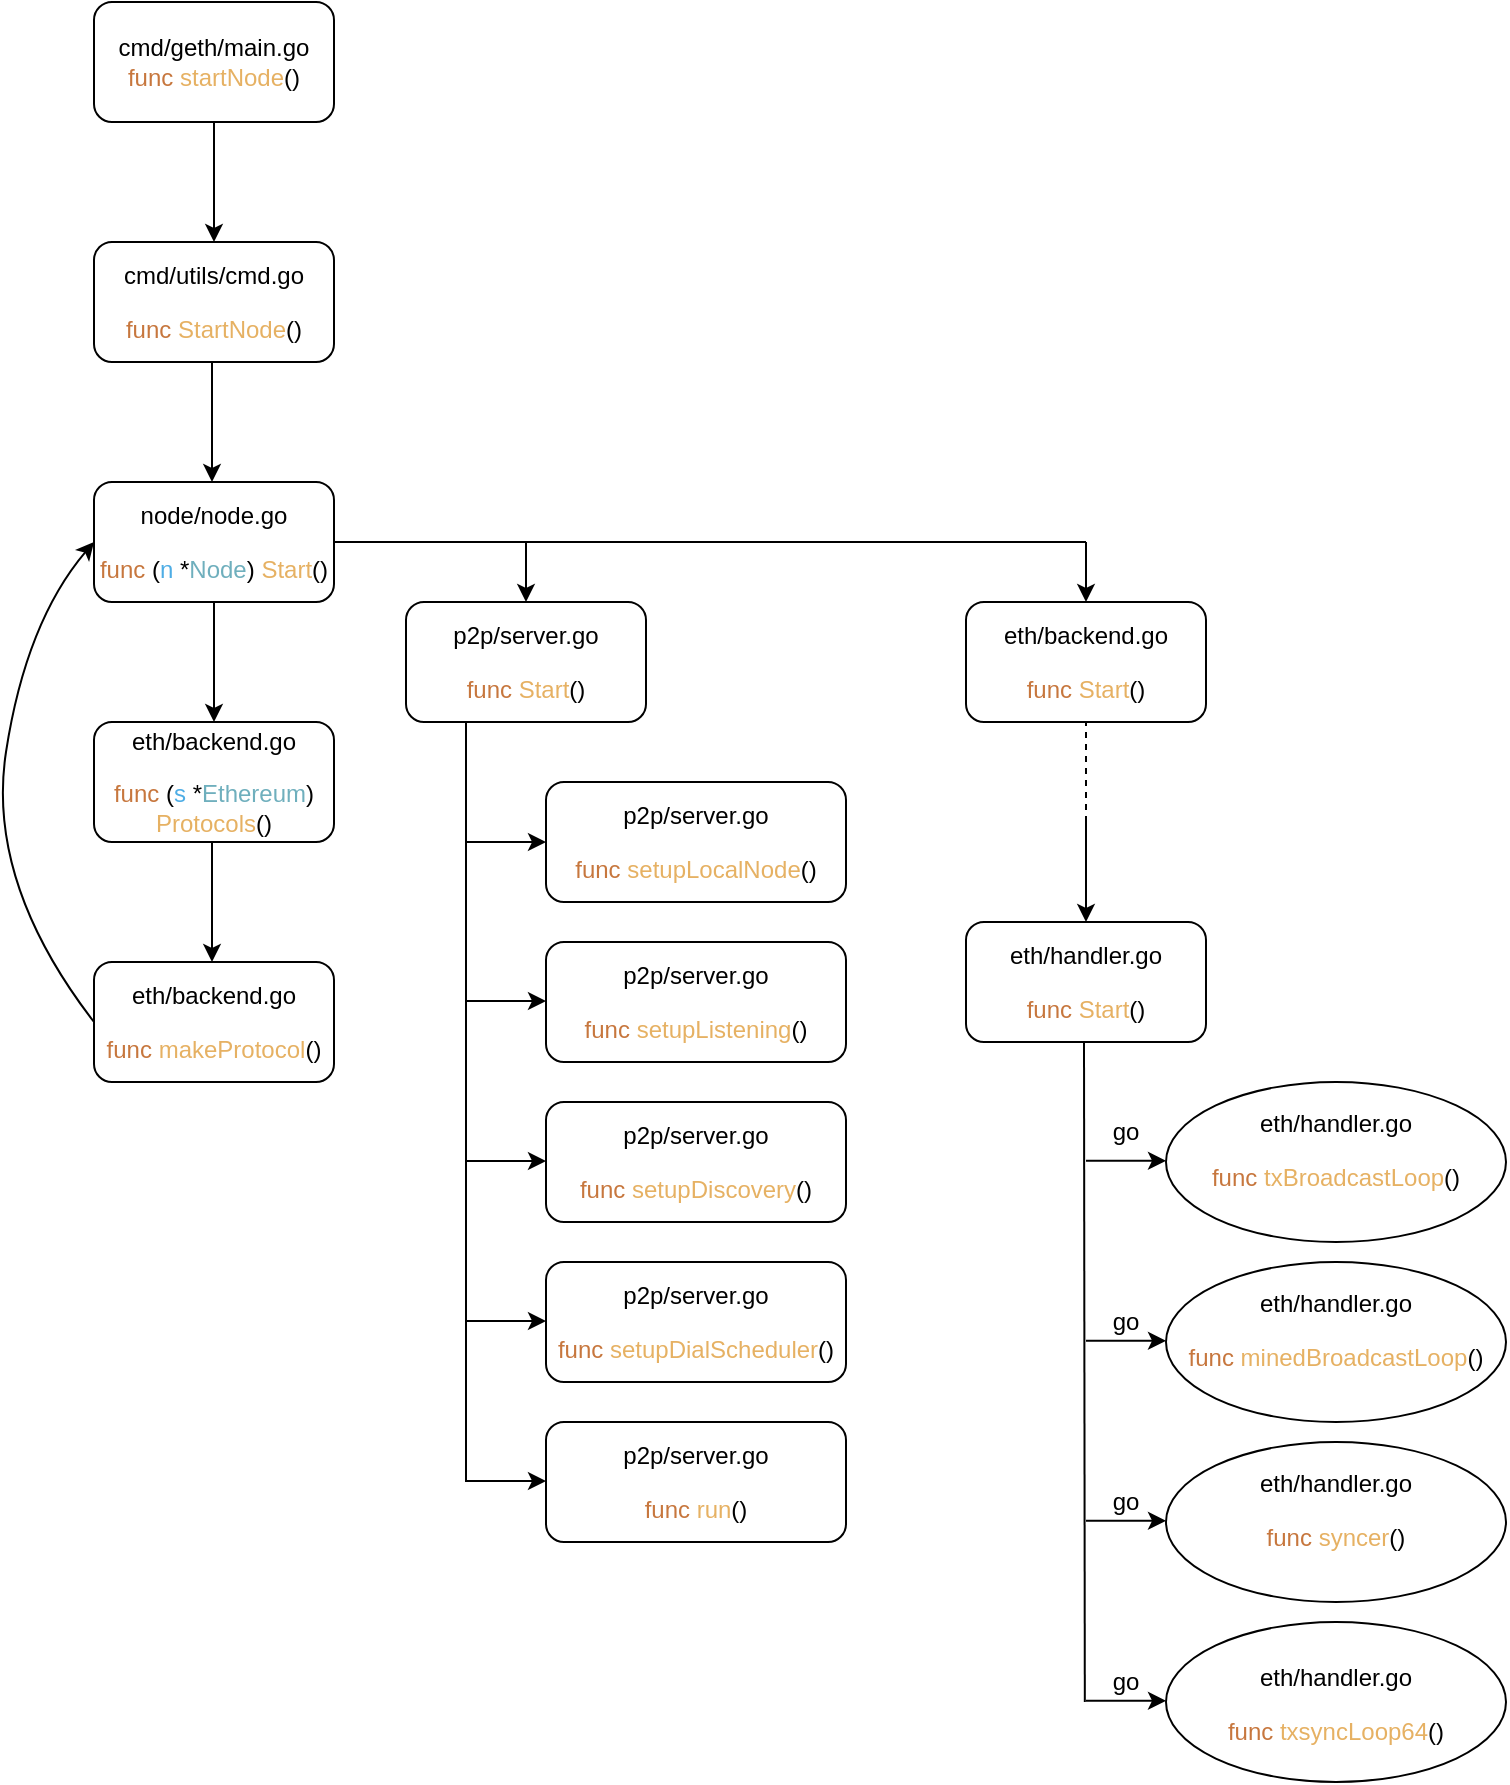 <mxfile version="13.1.6" type="device"><diagram id="lccT-KiCyup8RdlAhuo9" name="Page-1"><mxGraphModel dx="1106" dy="662" grid="1" gridSize="10" guides="1" tooltips="1" connect="1" arrows="1" fold="1" page="1" pageScale="1" pageWidth="827" pageHeight="1169" math="0" shadow="0"><root><mxCell id="0"/><mxCell id="1" parent="0"/><mxCell id="bSfBhEe7BgF3PDcEk5Ki-1" value="&lt;p&gt;cmd/geth/main.go&lt;br&gt;&lt;span style=&quot;color: rgb(199 , 119 , 62)&quot;&gt;func &lt;/span&gt;&lt;span style=&quot;color: rgb(230 , 177 , 99)&quot;&gt;startNode&lt;/span&gt;()&lt;/p&gt;" style="rounded=1;whiteSpace=wrap;html=1;" parent="1" vertex="1"><mxGeometry x="54" y="20" width="120" height="60" as="geometry"/></mxCell><mxCell id="bSfBhEe7BgF3PDcEk5Ki-2" value="" style="endArrow=classic;html=1;" parent="1" edge="1"><mxGeometry width="50" height="50" relative="1" as="geometry"><mxPoint x="114" y="80" as="sourcePoint"/><mxPoint x="114" y="140" as="targetPoint"/><Array as="points"><mxPoint x="114" y="100"/><mxPoint x="114" y="110"/></Array></mxGeometry></mxCell><mxCell id="bSfBhEe7BgF3PDcEk5Ki-3" value="&lt;p&gt;cmd/utils/cmd.go&lt;br&gt;&lt;/p&gt;&lt;p&gt;&lt;span style=&quot;color: rgb(199 , 119 , 62)&quot;&gt;func &lt;/span&gt;&lt;span style=&quot;color: rgb(230 , 177 , 99)&quot;&gt;StartNode&lt;/span&gt;()&lt;/p&gt;" style="rounded=1;whiteSpace=wrap;html=1;" parent="1" vertex="1"><mxGeometry x="54" y="140" width="120" height="60" as="geometry"/></mxCell><mxCell id="bSfBhEe7BgF3PDcEk5Ki-6" value="" style="endArrow=classic;html=1;" parent="1" edge="1"><mxGeometry width="50" height="50" relative="1" as="geometry"><mxPoint x="113" y="200" as="sourcePoint"/><mxPoint x="113" y="260" as="targetPoint"/><Array as="points"><mxPoint x="113" y="220"/><mxPoint x="113" y="230"/></Array></mxGeometry></mxCell><mxCell id="bSfBhEe7BgF3PDcEk5Ki-7" value="&lt;p&gt;node/node.go&lt;br&gt;&lt;/p&gt;&lt;p&gt;&lt;span style=&quot;color: rgb(199 , 119 , 62)&quot;&gt;func &lt;/span&gt;(&lt;span style=&quot;color: rgb(78 , 173 , 229)&quot;&gt;n &lt;/span&gt;*&lt;span style=&quot;color: rgb(111 , 175 , 189)&quot;&gt;Node&lt;/span&gt;) &lt;span style=&quot;color: rgb(230 , 177 , 99)&quot;&gt;Start&lt;/span&gt;()&lt;/p&gt;" style="rounded=1;whiteSpace=wrap;html=1;" parent="1" vertex="1"><mxGeometry x="54" y="260" width="120" height="60" as="geometry"/></mxCell><mxCell id="bSfBhEe7BgF3PDcEk5Ki-8" value="&lt;p&gt;eth/backend.go&lt;br&gt;&lt;/p&gt;&lt;p&gt;&lt;span style=&quot;color: rgb(199 , 119 , 62)&quot;&gt;func &lt;/span&gt;(&lt;span style=&quot;color: rgb(78 , 173 , 229)&quot;&gt;s &lt;/span&gt;*&lt;span style=&quot;color: rgb(111 , 175 , 189)&quot;&gt;Ethereum&lt;/span&gt;) &lt;span style=&quot;color: rgb(230 , 177 , 99)&quot;&gt;Protocols&lt;/span&gt;()&lt;/p&gt;" style="rounded=1;whiteSpace=wrap;html=1;" parent="1" vertex="1"><mxGeometry x="54" y="380" width="120" height="60" as="geometry"/></mxCell><mxCell id="bSfBhEe7BgF3PDcEk5Ki-9" value="" style="endArrow=classic;html=1;" parent="1" edge="1"><mxGeometry width="50" height="50" relative="1" as="geometry"><mxPoint x="114" y="320" as="sourcePoint"/><mxPoint x="114" y="380" as="targetPoint"/><Array as="points"><mxPoint x="114" y="340"/><mxPoint x="114" y="350"/></Array></mxGeometry></mxCell><mxCell id="bSfBhEe7BgF3PDcEk5Ki-12" value="&lt;p&gt;eth/backend.go&lt;br&gt;&lt;/p&gt;&lt;p&gt;&lt;span style=&quot;text-align: left ; color: rgb(199 , 119 , 62)&quot;&gt;func&lt;/span&gt;&lt;span style=&quot;text-align: left&quot;&gt;&amp;nbsp;&lt;/span&gt;&lt;span style=&quot;text-align: left ; color: rgb(230 , 177 , 99)&quot;&gt;makeProtocol&lt;/span&gt;&lt;span style=&quot;text-align: left&quot;&gt;()&lt;/span&gt;&lt;br&gt;&lt;/p&gt;" style="rounded=1;whiteSpace=wrap;html=1;" parent="1" vertex="1"><mxGeometry x="54" y="500" width="120" height="60" as="geometry"/></mxCell><mxCell id="bSfBhEe7BgF3PDcEk5Ki-13" value="" style="endArrow=classic;html=1;" parent="1" edge="1"><mxGeometry width="50" height="50" relative="1" as="geometry"><mxPoint x="113" y="440" as="sourcePoint"/><mxPoint x="113" y="500" as="targetPoint"/><Array as="points"><mxPoint x="113" y="460"/><mxPoint x="113" y="470"/></Array></mxGeometry></mxCell><mxCell id="bSfBhEe7BgF3PDcEk5Ki-14" value="" style="curved=1;endArrow=classic;html=1;exitX=0;exitY=0.5;exitDx=0;exitDy=0;entryX=0;entryY=0.5;entryDx=0;entryDy=0;" parent="1" source="bSfBhEe7BgF3PDcEk5Ki-12" target="bSfBhEe7BgF3PDcEk5Ki-7" edge="1"><mxGeometry width="50" height="50" relative="1" as="geometry"><mxPoint x="-90" y="560" as="sourcePoint"/><mxPoint x="10" y="180" as="targetPoint"/><Array as="points"><mxPoint y="460"/><mxPoint x="20" y="330"/></Array></mxGeometry></mxCell><mxCell id="bSfBhEe7BgF3PDcEk5Ki-16" value="&lt;p&gt;p2p/server.go&lt;br&gt;&lt;/p&gt;&lt;p&gt;&lt;span style=&quot;color: rgb(199 , 119 , 62)&quot;&gt;func&amp;nbsp;&lt;/span&gt;&lt;span style=&quot;color: rgb(230 , 177 , 99)&quot;&gt;Start&lt;/span&gt;()&lt;/p&gt;" style="rounded=1;whiteSpace=wrap;html=1;" parent="1" vertex="1"><mxGeometry x="210" y="320" width="120" height="60" as="geometry"/></mxCell><mxCell id="bSfBhEe7BgF3PDcEk5Ki-18" value="&lt;p&gt;p2p/server.go&lt;br&gt;&lt;/p&gt;&lt;p&gt;&lt;span style=&quot;color: rgb(199 , 119 , 62)&quot;&gt;func&lt;/span&gt;&amp;nbsp;&lt;span style=&quot;color: rgb(230 , 177 , 99)&quot;&gt;setupLocalNode&lt;/span&gt;()&lt;/p&gt;" style="rounded=1;whiteSpace=wrap;html=1;" parent="1" vertex="1"><mxGeometry x="280" y="410" width="150" height="60" as="geometry"/></mxCell><mxCell id="bSfBhEe7BgF3PDcEk5Ki-20" value="&lt;p&gt;p2p/server.go&lt;br&gt;&lt;/p&gt;&lt;p&gt;&lt;span style=&quot;color: rgb(199 , 119 , 62)&quot;&gt;func&lt;/span&gt;&amp;nbsp;&lt;span style=&quot;color: rgb(230 , 177 , 99)&quot;&gt;setupListening&lt;/span&gt;()&lt;/p&gt;" style="rounded=1;whiteSpace=wrap;html=1;" parent="1" vertex="1"><mxGeometry x="280" y="490" width="150" height="60" as="geometry"/></mxCell><mxCell id="bSfBhEe7BgF3PDcEk5Ki-21" value="" style="endArrow=none;html=1;entryX=0.25;entryY=1;entryDx=0;entryDy=0;" parent="1" target="bSfBhEe7BgF3PDcEk5Ki-16" edge="1"><mxGeometry width="50" height="50" relative="1" as="geometry"><mxPoint x="240" y="760" as="sourcePoint"/><mxPoint x="260" y="415" as="targetPoint"/></mxGeometry></mxCell><mxCell id="bSfBhEe7BgF3PDcEk5Ki-24" value="" style="endArrow=classic;html=1;" parent="1" edge="1"><mxGeometry width="50" height="50" relative="1" as="geometry"><mxPoint x="240" y="440" as="sourcePoint"/><mxPoint x="280" y="440" as="targetPoint"/></mxGeometry></mxCell><mxCell id="bSfBhEe7BgF3PDcEk5Ki-25" value="" style="endArrow=classic;html=1;" parent="1" edge="1"><mxGeometry width="50" height="50" relative="1" as="geometry"><mxPoint x="240" y="519.5" as="sourcePoint"/><mxPoint x="280" y="519.5" as="targetPoint"/></mxGeometry></mxCell><mxCell id="bSfBhEe7BgF3PDcEk5Ki-29" value="&lt;p&gt;p2p/server.go&lt;br&gt;&lt;/p&gt;&lt;p&gt;&lt;span style=&quot;color: rgb(199 , 119 , 62)&quot;&gt;func&lt;/span&gt;&amp;nbsp;&lt;span style=&quot;color: rgb(230 , 177 , 99)&quot;&gt;setupDiscovery&lt;/span&gt;()&lt;/p&gt;" style="rounded=1;whiteSpace=wrap;html=1;" parent="1" vertex="1"><mxGeometry x="280" y="570" width="150" height="60" as="geometry"/></mxCell><mxCell id="bSfBhEe7BgF3PDcEk5Ki-31" value="&lt;p&gt;p2p/server.go&lt;br&gt;&lt;/p&gt;&lt;p&gt;&lt;span style=&quot;color: rgb(199 , 119 , 62)&quot;&gt;func&lt;/span&gt;&amp;nbsp;&lt;span style=&quot;color: rgb(230 , 177 , 99)&quot;&gt;setupDialScheduler&lt;/span&gt;()&lt;/p&gt;" style="rounded=1;whiteSpace=wrap;html=1;" parent="1" vertex="1"><mxGeometry x="280" y="650" width="150" height="60" as="geometry"/></mxCell><mxCell id="bSfBhEe7BgF3PDcEk5Ki-32" value="" style="endArrow=classic;html=1;" parent="1" edge="1"><mxGeometry width="50" height="50" relative="1" as="geometry"><mxPoint x="240" y="599.5" as="sourcePoint"/><mxPoint x="280" y="599.5" as="targetPoint"/></mxGeometry></mxCell><mxCell id="bSfBhEe7BgF3PDcEk5Ki-33" value="" style="endArrow=classic;html=1;" parent="1" edge="1"><mxGeometry width="50" height="50" relative="1" as="geometry"><mxPoint x="240" y="679.5" as="sourcePoint"/><mxPoint x="280" y="679.5" as="targetPoint"/></mxGeometry></mxCell><mxCell id="bSfBhEe7BgF3PDcEk5Ki-35" value="&lt;p&gt;p2p/server.go&lt;br&gt;&lt;/p&gt;&lt;p&gt;&lt;span style=&quot;color: rgb(199 , 119 , 62)&quot;&gt;func &lt;/span&gt;&lt;span style=&quot;color: rgb(230 , 177 , 99)&quot;&gt;run&lt;/span&gt;()&lt;/p&gt;" style="rounded=1;whiteSpace=wrap;html=1;" parent="1" vertex="1"><mxGeometry x="280" y="730" width="150" height="60" as="geometry"/></mxCell><mxCell id="bSfBhEe7BgF3PDcEk5Ki-36" value="" style="endArrow=classic;html=1;" parent="1" edge="1"><mxGeometry width="50" height="50" relative="1" as="geometry"><mxPoint x="240" y="759.5" as="sourcePoint"/><mxPoint x="280" y="759.5" as="targetPoint"/></mxGeometry></mxCell><mxCell id="bSfBhEe7BgF3PDcEk5Ki-37" value="" style="endArrow=none;html=1;exitX=1;exitY=0.5;exitDx=0;exitDy=0;" parent="1" source="bSfBhEe7BgF3PDcEk5Ki-7" edge="1"><mxGeometry width="50" height="50" relative="1" as="geometry"><mxPoint x="440" y="550" as="sourcePoint"/><mxPoint x="550" y="290" as="targetPoint"/></mxGeometry></mxCell><mxCell id="bSfBhEe7BgF3PDcEk5Ki-38" value="" style="endArrow=classic;html=1;entryX=0.5;entryY=0;entryDx=0;entryDy=0;" parent="1" target="bSfBhEe7BgF3PDcEk5Ki-16" edge="1"><mxGeometry width="50" height="50" relative="1" as="geometry"><mxPoint x="270" y="290" as="sourcePoint"/><mxPoint x="490" y="500" as="targetPoint"/></mxGeometry></mxCell><mxCell id="bSfBhEe7BgF3PDcEk5Ki-39" value="" style="endArrow=classic;html=1;entryX=0.5;entryY=0;entryDx=0;entryDy=0;" parent="1" edge="1"><mxGeometry width="50" height="50" relative="1" as="geometry"><mxPoint x="550" y="290" as="sourcePoint"/><mxPoint x="550" y="320" as="targetPoint"/></mxGeometry></mxCell><mxCell id="bSfBhEe7BgF3PDcEk5Ki-40" value="&lt;p&gt;eth/backend.go&lt;br&gt;&lt;/p&gt;&lt;p&gt;&lt;span style=&quot;color: rgb(199 , 119 , 62)&quot;&gt;func &lt;/span&gt;&lt;span style=&quot;color: rgb(230 , 177 , 99)&quot;&gt;Start&lt;/span&gt;()&lt;/p&gt;" style="rounded=1;whiteSpace=wrap;html=1;" parent="1" vertex="1"><mxGeometry x="490" y="320" width="120" height="60" as="geometry"/></mxCell><mxCell id="bSfBhEe7BgF3PDcEk5Ki-41" value="" style="endArrow=none;dashed=1;html=1;entryX=0.5;entryY=1;entryDx=0;entryDy=0;" parent="1" target="bSfBhEe7BgF3PDcEk5Ki-40" edge="1"><mxGeometry width="50" height="50" relative="1" as="geometry"><mxPoint x="550" y="430" as="sourcePoint"/><mxPoint x="537" y="450" as="targetPoint"/></mxGeometry></mxCell><mxCell id="bSfBhEe7BgF3PDcEk5Ki-42" value="" style="endArrow=classic;html=1;" parent="1" edge="1"><mxGeometry width="50" height="50" relative="1" as="geometry"><mxPoint x="550" y="430" as="sourcePoint"/><mxPoint x="550" y="480" as="targetPoint"/></mxGeometry></mxCell><mxCell id="bSfBhEe7BgF3PDcEk5Ki-43" value="&lt;p&gt;eth/handler.go&lt;br&gt;&lt;/p&gt;&lt;p&gt;&lt;span style=&quot;color: rgb(199 , 119 , 62)&quot;&gt;func &lt;/span&gt;&lt;span style=&quot;color: rgb(230 , 177 , 99)&quot;&gt;Start&lt;/span&gt;()&lt;/p&gt;" style="rounded=1;whiteSpace=wrap;html=1;" parent="1" vertex="1"><mxGeometry x="490" y="480" width="120" height="60" as="geometry"/></mxCell><mxCell id="bSfBhEe7BgF3PDcEk5Ki-44" value="&lt;span&gt;&lt;br&gt;eth/handler.go&lt;br&gt;&lt;/span&gt;&lt;p&gt;&lt;span style=&quot;color: rgb(199 , 119 , 62)&quot;&gt;func&lt;/span&gt;&amp;nbsp;&lt;span style=&quot;color: rgb(230 , 177 , 99)&quot;&gt;txBroadcastLoop&lt;/span&gt;()&lt;/p&gt;&lt;span&gt;&lt;br&gt;&lt;/span&gt;" style="ellipse;whiteSpace=wrap;html=1;" parent="1" vertex="1"><mxGeometry x="590" y="560" width="170" height="80" as="geometry"/></mxCell><mxCell id="bSfBhEe7BgF3PDcEk5Ki-45" value="" style="endArrow=none;html=1;" parent="1" edge="1"><mxGeometry width="50" height="50" relative="1" as="geometry"><mxPoint x="549.41" y="870.0" as="sourcePoint"/><mxPoint x="549" y="540" as="targetPoint"/></mxGeometry></mxCell><mxCell id="bSfBhEe7BgF3PDcEk5Ki-46" value="" style="endArrow=classic;html=1;" parent="1" edge="1"><mxGeometry width="50" height="50" relative="1" as="geometry"><mxPoint x="550" y="599.41" as="sourcePoint"/><mxPoint x="590" y="599.41" as="targetPoint"/></mxGeometry></mxCell><mxCell id="bSfBhEe7BgF3PDcEk5Ki-47" value="&lt;span&gt;eth/handler.go&lt;br&gt;&lt;/span&gt;&lt;p&gt;&lt;span style=&quot;color: rgb(199 , 119 , 62)&quot;&gt;func&lt;/span&gt;&amp;nbsp;&lt;span style=&quot;color: rgb(230 , 177 , 99)&quot;&gt;minedBroadcastLoop&lt;/span&gt;()&lt;/p&gt;&lt;span&gt;&lt;/span&gt;" style="ellipse;whiteSpace=wrap;html=1;" parent="1" vertex="1"><mxGeometry x="590" y="650" width="170" height="80" as="geometry"/></mxCell><mxCell id="bSfBhEe7BgF3PDcEk5Ki-48" value="" style="endArrow=classic;html=1;" parent="1" edge="1"><mxGeometry width="50" height="50" relative="1" as="geometry"><mxPoint x="550" y="689.41" as="sourcePoint"/><mxPoint x="590" y="689.41" as="targetPoint"/></mxGeometry></mxCell><mxCell id="bSfBhEe7BgF3PDcEk5Ki-49" value="&lt;span&gt;eth/handler.go&lt;br&gt;&lt;/span&gt;&lt;p&gt;&lt;span style=&quot;color: rgb(199 , 119 , 62)&quot;&gt;func&lt;/span&gt;&amp;nbsp;&lt;span style=&quot;color: rgb(230 , 177 , 99)&quot;&gt;syncer&lt;/span&gt;()&lt;/p&gt;&lt;span&gt;&lt;/span&gt;" style="ellipse;whiteSpace=wrap;html=1;" parent="1" vertex="1"><mxGeometry x="590" y="740" width="170" height="80" as="geometry"/></mxCell><mxCell id="bSfBhEe7BgF3PDcEk5Ki-50" value="" style="endArrow=classic;html=1;" parent="1" edge="1"><mxGeometry width="50" height="50" relative="1" as="geometry"><mxPoint x="550" y="779.41" as="sourcePoint"/><mxPoint x="590" y="779.41" as="targetPoint"/></mxGeometry></mxCell><mxCell id="bSfBhEe7BgF3PDcEk5Ki-51" value="&lt;span&gt;&lt;br&gt;eth/handler.go&lt;br&gt;&lt;/span&gt;&lt;p&gt;&lt;span style=&quot;color: rgb(199 , 119 , 62)&quot;&gt;func &lt;/span&gt;&lt;span style=&quot;color: rgb(230 , 177 , 99)&quot;&gt;txsyncLoop64&lt;/span&gt;()&lt;/p&gt;&lt;span&gt;&lt;/span&gt;" style="ellipse;whiteSpace=wrap;html=1;" parent="1" vertex="1"><mxGeometry x="590" y="830" width="170" height="80" as="geometry"/></mxCell><mxCell id="bSfBhEe7BgF3PDcEk5Ki-52" value="" style="endArrow=classic;html=1;" parent="1" edge="1"><mxGeometry width="50" height="50" relative="1" as="geometry"><mxPoint x="550" y="869.41" as="sourcePoint"/><mxPoint x="590" y="869.41" as="targetPoint"/></mxGeometry></mxCell><mxCell id="Lmk5DR40MqBGx5RkZclU-1" value="go" style="text;html=1;strokeColor=none;fillColor=none;align=center;verticalAlign=middle;whiteSpace=wrap;rounded=0;" vertex="1" parent="1"><mxGeometry x="550" y="575" width="40" height="20" as="geometry"/></mxCell><mxCell id="Lmk5DR40MqBGx5RkZclU-2" value="go" style="text;html=1;strokeColor=none;fillColor=none;align=center;verticalAlign=middle;whiteSpace=wrap;rounded=0;" vertex="1" parent="1"><mxGeometry x="550" y="670" width="40" height="20" as="geometry"/></mxCell><mxCell id="Lmk5DR40MqBGx5RkZclU-3" value="go" style="text;html=1;strokeColor=none;fillColor=none;align=center;verticalAlign=middle;whiteSpace=wrap;rounded=0;" vertex="1" parent="1"><mxGeometry x="550" y="760" width="40" height="20" as="geometry"/></mxCell><mxCell id="Lmk5DR40MqBGx5RkZclU-4" value="go" style="text;html=1;strokeColor=none;fillColor=none;align=center;verticalAlign=middle;whiteSpace=wrap;rounded=0;" vertex="1" parent="1"><mxGeometry x="550" y="850" width="40" height="20" as="geometry"/></mxCell></root></mxGraphModel></diagram></mxfile>
